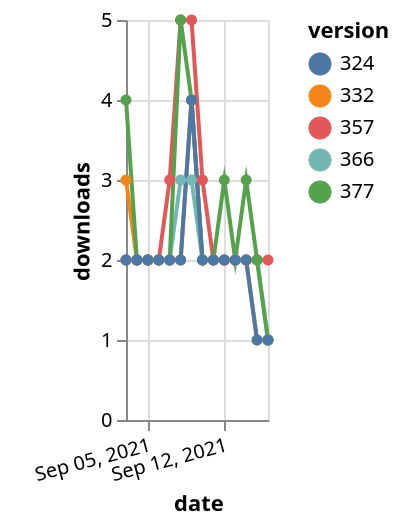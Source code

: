 {"$schema": "https://vega.github.io/schema/vega-lite/v5.json", "description": "A simple bar chart with embedded data.", "data": {"values": [{"date": "2021-09-03", "total": 2323, "delta": 2, "version": "366"}, {"date": "2021-09-04", "total": 2325, "delta": 2, "version": "366"}, {"date": "2021-09-05", "total": 2327, "delta": 2, "version": "366"}, {"date": "2021-09-06", "total": 2329, "delta": 2, "version": "366"}, {"date": "2021-09-07", "total": 2331, "delta": 2, "version": "366"}, {"date": "2021-09-08", "total": 2334, "delta": 3, "version": "366"}, {"date": "2021-09-09", "total": 2337, "delta": 3, "version": "366"}, {"date": "2021-09-10", "total": 2339, "delta": 2, "version": "366"}, {"date": "2021-09-11", "total": 2341, "delta": 2, "version": "366"}, {"date": "2021-09-12", "total": 2343, "delta": 2, "version": "366"}, {"date": "2021-09-13", "total": 2345, "delta": 2, "version": "366"}, {"date": "2021-09-14", "total": 2347, "delta": 2, "version": "366"}, {"date": "2021-09-15", "total": 2349, "delta": 2, "version": "366"}, {"date": "2021-09-16", "total": 2350, "delta": 1, "version": "366"}, {"date": "2021-09-03", "total": 2904, "delta": 2, "version": "357"}, {"date": "2021-09-04", "total": 2906, "delta": 2, "version": "357"}, {"date": "2021-09-05", "total": 2908, "delta": 2, "version": "357"}, {"date": "2021-09-06", "total": 2910, "delta": 2, "version": "357"}, {"date": "2021-09-07", "total": 2913, "delta": 3, "version": "357"}, {"date": "2021-09-08", "total": 2918, "delta": 5, "version": "357"}, {"date": "2021-09-09", "total": 2923, "delta": 5, "version": "357"}, {"date": "2021-09-10", "total": 2926, "delta": 3, "version": "357"}, {"date": "2021-09-11", "total": 2928, "delta": 2, "version": "357"}, {"date": "2021-09-12", "total": 2930, "delta": 2, "version": "357"}, {"date": "2021-09-13", "total": 2932, "delta": 2, "version": "357"}, {"date": "2021-09-14", "total": 2934, "delta": 2, "version": "357"}, {"date": "2021-09-15", "total": 2936, "delta": 2, "version": "357"}, {"date": "2021-09-16", "total": 2938, "delta": 2, "version": "357"}, {"date": "2021-09-03", "total": 2769, "delta": 3, "version": "332"}, {"date": "2021-09-04", "total": 2771, "delta": 2, "version": "332"}, {"date": "2021-09-05", "total": 2773, "delta": 2, "version": "332"}, {"date": "2021-09-06", "total": 2775, "delta": 2, "version": "332"}, {"date": "2021-09-07", "total": 2777, "delta": 2, "version": "332"}, {"date": "2021-09-08", "total": 2779, "delta": 2, "version": "332"}, {"date": "2021-09-09", "total": 2783, "delta": 4, "version": "332"}, {"date": "2021-09-10", "total": 2785, "delta": 2, "version": "332"}, {"date": "2021-09-11", "total": 2787, "delta": 2, "version": "332"}, {"date": "2021-09-12", "total": 2789, "delta": 2, "version": "332"}, {"date": "2021-09-13", "total": 2791, "delta": 2, "version": "332"}, {"date": "2021-09-14", "total": 2793, "delta": 2, "version": "332"}, {"date": "2021-09-15", "total": 2794, "delta": 1, "version": "332"}, {"date": "2021-09-16", "total": 2795, "delta": 1, "version": "332"}, {"date": "2021-09-03", "total": 2135, "delta": 4, "version": "377"}, {"date": "2021-09-04", "total": 2137, "delta": 2, "version": "377"}, {"date": "2021-09-05", "total": 2139, "delta": 2, "version": "377"}, {"date": "2021-09-06", "total": 2141, "delta": 2, "version": "377"}, {"date": "2021-09-07", "total": 2143, "delta": 2, "version": "377"}, {"date": "2021-09-08", "total": 2148, "delta": 5, "version": "377"}, {"date": "2021-09-09", "total": 2152, "delta": 4, "version": "377"}, {"date": "2021-09-10", "total": 2154, "delta": 2, "version": "377"}, {"date": "2021-09-11", "total": 2156, "delta": 2, "version": "377"}, {"date": "2021-09-12", "total": 2159, "delta": 3, "version": "377"}, {"date": "2021-09-13", "total": 2161, "delta": 2, "version": "377"}, {"date": "2021-09-14", "total": 2164, "delta": 3, "version": "377"}, {"date": "2021-09-15", "total": 2166, "delta": 2, "version": "377"}, {"date": "2021-09-16", "total": 2167, "delta": 1, "version": "377"}, {"date": "2021-09-03", "total": 2532, "delta": 2, "version": "324"}, {"date": "2021-09-04", "total": 2534, "delta": 2, "version": "324"}, {"date": "2021-09-05", "total": 2536, "delta": 2, "version": "324"}, {"date": "2021-09-06", "total": 2538, "delta": 2, "version": "324"}, {"date": "2021-09-07", "total": 2540, "delta": 2, "version": "324"}, {"date": "2021-09-08", "total": 2542, "delta": 2, "version": "324"}, {"date": "2021-09-09", "total": 2546, "delta": 4, "version": "324"}, {"date": "2021-09-10", "total": 2548, "delta": 2, "version": "324"}, {"date": "2021-09-11", "total": 2550, "delta": 2, "version": "324"}, {"date": "2021-09-12", "total": 2552, "delta": 2, "version": "324"}, {"date": "2021-09-13", "total": 2554, "delta": 2, "version": "324"}, {"date": "2021-09-14", "total": 2556, "delta": 2, "version": "324"}, {"date": "2021-09-15", "total": 2557, "delta": 1, "version": "324"}, {"date": "2021-09-16", "total": 2558, "delta": 1, "version": "324"}]}, "width": "container", "mark": {"type": "line", "point": {"filled": true}}, "encoding": {"x": {"field": "date", "type": "temporal", "timeUnit": "yearmonthdate", "title": "date", "axis": {"labelAngle": -15}}, "y": {"field": "delta", "type": "quantitative", "title": "downloads"}, "color": {"field": "version", "type": "nominal"}, "tooltip": {"field": "delta"}}}